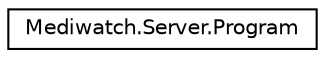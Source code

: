 digraph "Graphe hiérarchique des classes"
{
 // INTERACTIVE_SVG=YES
 // LATEX_PDF_SIZE
  edge [fontname="Helvetica",fontsize="10",labelfontname="Helvetica",labelfontsize="10"];
  node [fontname="Helvetica",fontsize="10",shape=record];
  rankdir="LR";
  Node0 [label="Mediwatch.Server.Program",height=0.2,width=0.4,color="black", fillcolor="white", style="filled",URL="$class_mediwatch_1_1_server_1_1_program.html",tooltip=" "];
}

